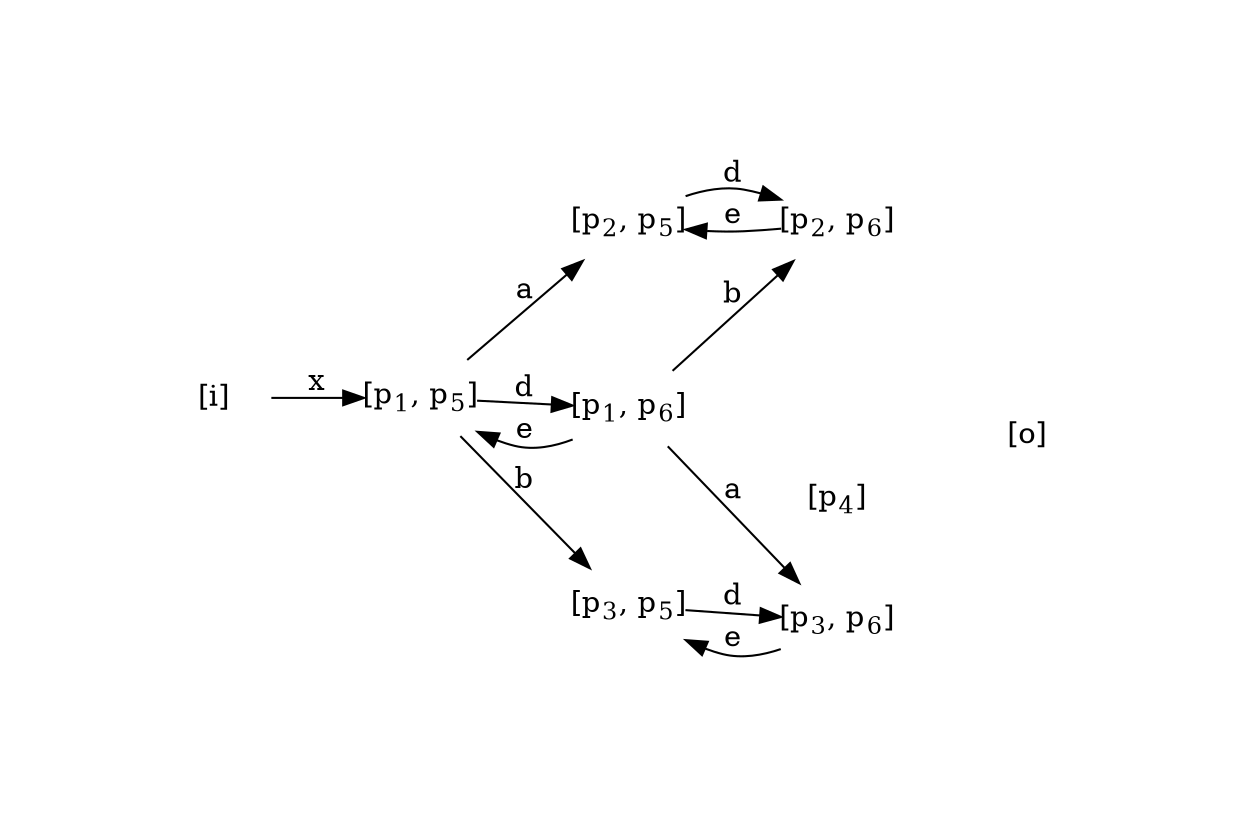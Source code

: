 digraph G {
    rankdir=LR;
   center=true; margin=1; 

  fontsize=12;
normalize=true;
nodesep=0.3;

edge [len=1.3, minlen=1];
node [shape=none, fixedsize=true];

i [label="[i]"];
p1 [label=<&#91;p<SUB>1</SUB>, p<SUB>5</SUB>&#93;>];
p2 [label=<&#91;p<SUB>2</SUB>, p<SUB>5</SUB>&#93;>];
p3 [label=<&#91;p<SUB>3</SUB>, p<SUB>5</SUB>&#93;>];
p4 [label=<&#91;p<SUB>1</SUB>, p<SUB>6</SUB>&#93;>];
p5 [label=<&#91;p<SUB>2</SUB>, p<SUB>6</SUB>&#93;>];
p6 [label=<&#91;p<SUB>3</SUB>, p<SUB>6</SUB>&#93;>];
p7 [label=<&#91;p<SUB>4</SUB>&#93;>];
o [label="[o]"];

i->p1 [label=x];
p1->p2 [label=a];
p2->p5 [label=d];
p5->p2 [label=e];
p1->p3 [label=b];
p3->p6 [label=d];
p6->p3 [label=e];
p1->p4 [label=d];
p4->p1 [label=e];
p4->p5 [label=b];
p4->p6 [label=a];
p7->o [style=invis];
p4->{o, p7} [style=invis];


}
